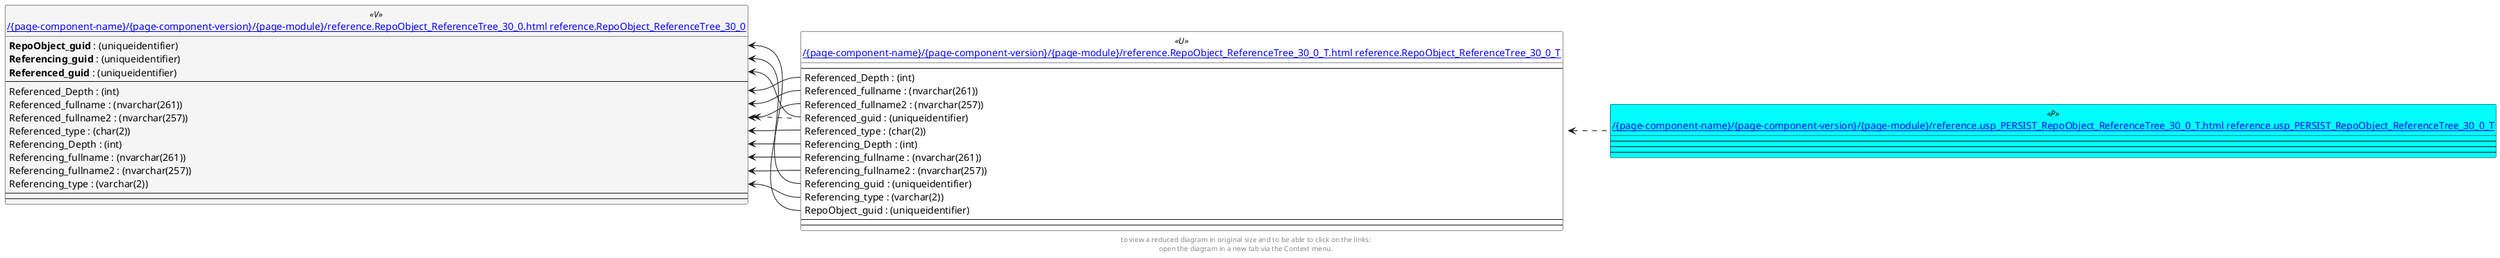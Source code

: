 @startuml
left to right direction
'top to bottom direction
hide circle
'avoide "." issues:
set namespaceSeparator none


skinparam class {
  BackgroundColor White
  BackgroundColor<<FN>> Yellow
  BackgroundColor<<FS>> Yellow
  BackgroundColor<<FT>> LightGray
  BackgroundColor<<IF>> Yellow
  BackgroundColor<<IS>> Yellow
  BackgroundColor<<P>> Aqua
  BackgroundColor<<PC>> Aqua
  BackgroundColor<<SN>> Yellow
  BackgroundColor<<SO>> SlateBlue
  BackgroundColor<<TF>> LightGray
  BackgroundColor<<TR>> Tomato
  BackgroundColor<<U>> White
  BackgroundColor<<V>> WhiteSmoke
  BackgroundColor<<X>> Aqua
}


entity "[[{site-url}/{page-component-name}/{page-component-version}/{page-module}/reference.RepoObject_ReferenceTree_30_0.html reference.RepoObject_ReferenceTree_30_0]]" as reference.RepoObject_ReferenceTree_30_0 << V >> {
  **RepoObject_guid** : (uniqueidentifier)
  **Referencing_guid** : (uniqueidentifier)
  **Referenced_guid** : (uniqueidentifier)
  --
  Referenced_Depth : (int)
  Referenced_fullname : (nvarchar(261))
  Referenced_fullname2 : (nvarchar(257))
  Referenced_type : (char(2))
  Referencing_Depth : (int)
  Referencing_fullname : (nvarchar(261))
  Referencing_fullname2 : (nvarchar(257))
  Referencing_type : (varchar(2))
  --
  --
}

entity "[[{site-url}/{page-component-name}/{page-component-version}/{page-module}/reference.RepoObject_ReferenceTree_30_0_T.html reference.RepoObject_ReferenceTree_30_0_T]]" as reference.RepoObject_ReferenceTree_30_0_T << U >> {
  --
  Referenced_Depth : (int)
  Referenced_fullname : (nvarchar(261))
  Referenced_fullname2 : (nvarchar(257))
  Referenced_guid : (uniqueidentifier)
  Referenced_type : (char(2))
  Referencing_Depth : (int)
  Referencing_fullname : (nvarchar(261))
  Referencing_fullname2 : (nvarchar(257))
  Referencing_guid : (uniqueidentifier)
  Referencing_type : (varchar(2))
  RepoObject_guid : (uniqueidentifier)
  --
  --
}

entity "[[{site-url}/{page-component-name}/{page-component-version}/{page-module}/reference.usp_PERSIST_RepoObject_ReferenceTree_30_0_T.html reference.usp_PERSIST_RepoObject_ReferenceTree_30_0_T]]" as reference.usp_PERSIST_RepoObject_ReferenceTree_30_0_T << P >> {
  --
  --
  --
}

reference.RepoObject_ReferenceTree_30_0 <.. reference.RepoObject_ReferenceTree_30_0_T
reference.RepoObject_ReferenceTree_30_0_T <.. reference.usp_PERSIST_RepoObject_ReferenceTree_30_0_T
reference.RepoObject_ReferenceTree_30_0::Referenced_Depth <-- reference.RepoObject_ReferenceTree_30_0_T::Referenced_Depth
reference.RepoObject_ReferenceTree_30_0::Referenced_fullname <-- reference.RepoObject_ReferenceTree_30_0_T::Referenced_fullname
reference.RepoObject_ReferenceTree_30_0::Referenced_fullname2 <-- reference.RepoObject_ReferenceTree_30_0_T::Referenced_fullname2
reference.RepoObject_ReferenceTree_30_0::Referenced_guid <-- reference.RepoObject_ReferenceTree_30_0_T::Referenced_guid
reference.RepoObject_ReferenceTree_30_0::Referenced_type <-- reference.RepoObject_ReferenceTree_30_0_T::Referenced_type
reference.RepoObject_ReferenceTree_30_0::Referencing_Depth <-- reference.RepoObject_ReferenceTree_30_0_T::Referencing_Depth
reference.RepoObject_ReferenceTree_30_0::Referencing_fullname <-- reference.RepoObject_ReferenceTree_30_0_T::Referencing_fullname
reference.RepoObject_ReferenceTree_30_0::Referencing_fullname2 <-- reference.RepoObject_ReferenceTree_30_0_T::Referencing_fullname2
reference.RepoObject_ReferenceTree_30_0::Referencing_guid <-- reference.RepoObject_ReferenceTree_30_0_T::Referencing_guid
reference.RepoObject_ReferenceTree_30_0::Referencing_type <-- reference.RepoObject_ReferenceTree_30_0_T::Referencing_type
reference.RepoObject_ReferenceTree_30_0::RepoObject_guid <-- reference.RepoObject_ReferenceTree_30_0_T::RepoObject_guid
footer
to view a reduced diagram in original size and to be able to click on the links:
open the diagram in a new tab via the Context menu.
end footer

@enduml

